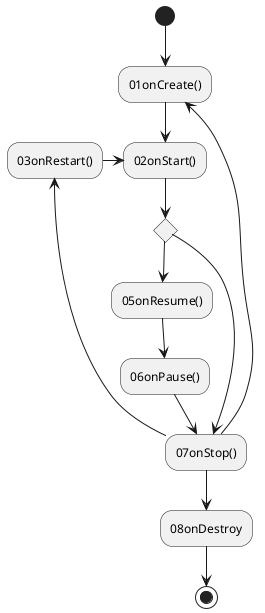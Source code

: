 {
  "sha1": "m0hkzpo50co5jspuz16206vhjiygd23",
  "insertion": {
    "when": "2024-06-03T18:59:34.683Z",
    "user": "plantuml@gmail.com"
  }
}
@startuml
(*top) --> "01onCreate()"
"01onCreate()" --> "02onStart()"
"02onStart()" --> if "" then
--> "05onResume()"
else
--> "07onStop()"
endif
"05onResume()" -->  "06onPause()"
"06onPause()" --> "07onStop()"
"07onStop()" -*->  "01onCreate()"
"07onStop()" -*-> "03onRestart()"
"03onRestart()" -right-> "02onStart()"
"07onStop()" --> "08onDestroy"
"08onDestroy" --> (*)
@enduml
